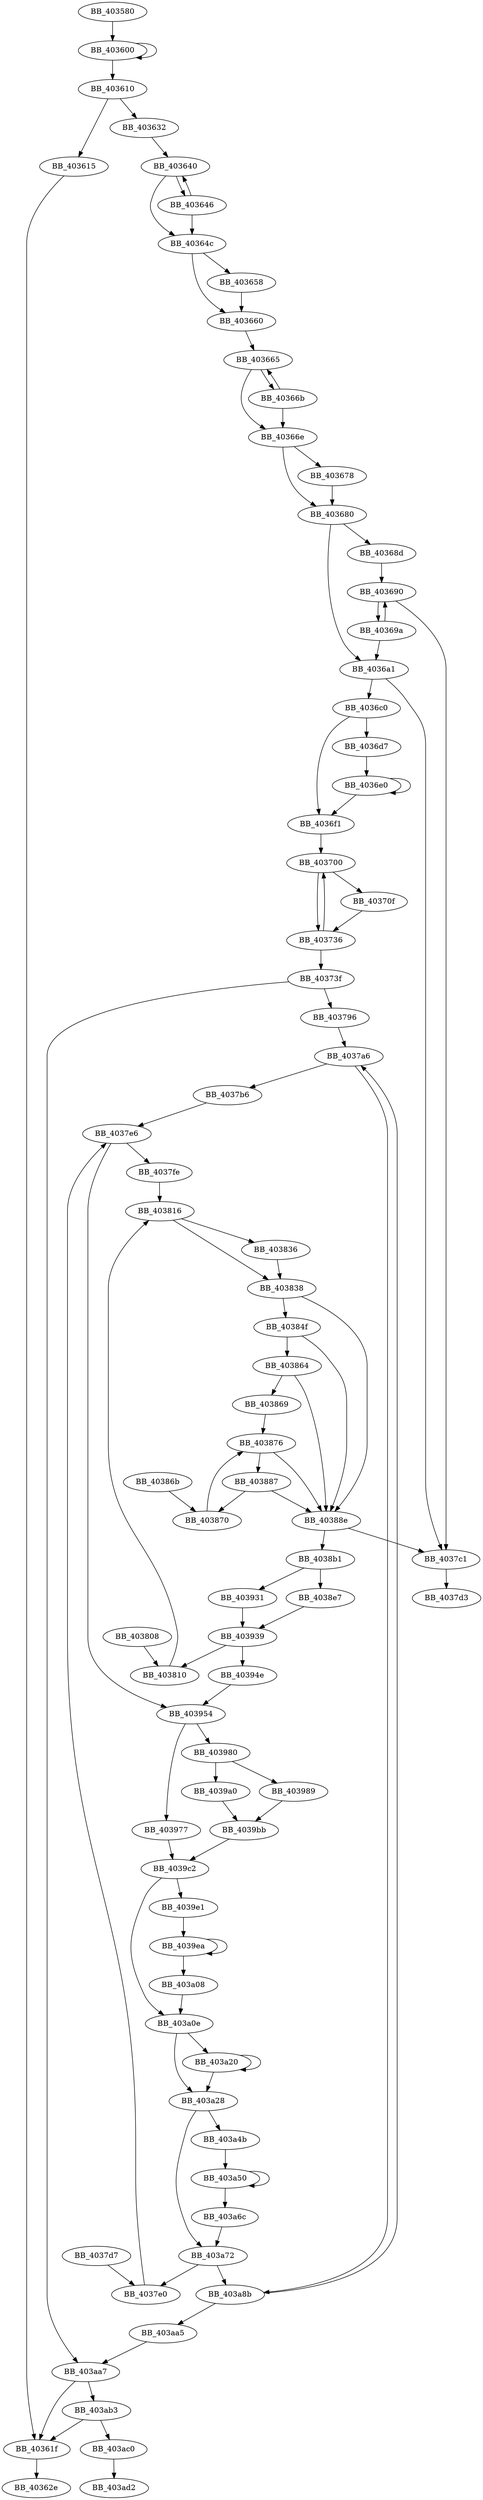 DiGraph sub_403580{
BB_403580->BB_403600
BB_403600->BB_403600
BB_403600->BB_403610
BB_403610->BB_403615
BB_403610->BB_403632
BB_403615->BB_40361f
BB_40361f->BB_40362e
BB_403632->BB_403640
BB_403640->BB_403646
BB_403640->BB_40364c
BB_403646->BB_403640
BB_403646->BB_40364c
BB_40364c->BB_403658
BB_40364c->BB_403660
BB_403658->BB_403660
BB_403660->BB_403665
BB_403665->BB_40366b
BB_403665->BB_40366e
BB_40366b->BB_403665
BB_40366b->BB_40366e
BB_40366e->BB_403678
BB_40366e->BB_403680
BB_403678->BB_403680
BB_403680->BB_40368d
BB_403680->BB_4036a1
BB_40368d->BB_403690
BB_403690->BB_40369a
BB_403690->BB_4037c1
BB_40369a->BB_403690
BB_40369a->BB_4036a1
BB_4036a1->BB_4036c0
BB_4036a1->BB_4037c1
BB_4036c0->BB_4036d7
BB_4036c0->BB_4036f1
BB_4036d7->BB_4036e0
BB_4036e0->BB_4036e0
BB_4036e0->BB_4036f1
BB_4036f1->BB_403700
BB_403700->BB_40370f
BB_403700->BB_403736
BB_40370f->BB_403736
BB_403736->BB_403700
BB_403736->BB_40373f
BB_40373f->BB_403796
BB_40373f->BB_403aa7
BB_403796->BB_4037a6
BB_4037a6->BB_4037b6
BB_4037a6->BB_403a8b
BB_4037b6->BB_4037e6
BB_4037c1->BB_4037d3
BB_4037d7->BB_4037e0
BB_4037e0->BB_4037e6
BB_4037e6->BB_4037fe
BB_4037e6->BB_403954
BB_4037fe->BB_403816
BB_403808->BB_403810
BB_403810->BB_403816
BB_403816->BB_403836
BB_403816->BB_403838
BB_403836->BB_403838
BB_403838->BB_40384f
BB_403838->BB_40388e
BB_40384f->BB_403864
BB_40384f->BB_40388e
BB_403864->BB_403869
BB_403864->BB_40388e
BB_403869->BB_403876
BB_40386b->BB_403870
BB_403870->BB_403876
BB_403876->BB_403887
BB_403876->BB_40388e
BB_403887->BB_403870
BB_403887->BB_40388e
BB_40388e->BB_4037c1
BB_40388e->BB_4038b1
BB_4038b1->BB_4038e7
BB_4038b1->BB_403931
BB_4038e7->BB_403939
BB_403931->BB_403939
BB_403939->BB_403810
BB_403939->BB_40394e
BB_40394e->BB_403954
BB_403954->BB_403977
BB_403954->BB_403980
BB_403977->BB_4039c2
BB_403980->BB_403989
BB_403980->BB_4039a0
BB_403989->BB_4039bb
BB_4039a0->BB_4039bb
BB_4039bb->BB_4039c2
BB_4039c2->BB_4039e1
BB_4039c2->BB_403a0e
BB_4039e1->BB_4039ea
BB_4039ea->BB_4039ea
BB_4039ea->BB_403a08
BB_403a08->BB_403a0e
BB_403a0e->BB_403a20
BB_403a0e->BB_403a28
BB_403a20->BB_403a20
BB_403a20->BB_403a28
BB_403a28->BB_403a4b
BB_403a28->BB_403a72
BB_403a4b->BB_403a50
BB_403a50->BB_403a50
BB_403a50->BB_403a6c
BB_403a6c->BB_403a72
BB_403a72->BB_4037e0
BB_403a72->BB_403a8b
BB_403a8b->BB_4037a6
BB_403a8b->BB_403aa5
BB_403aa5->BB_403aa7
BB_403aa7->BB_40361f
BB_403aa7->BB_403ab3
BB_403ab3->BB_40361f
BB_403ab3->BB_403ac0
BB_403ac0->BB_403ad2
}
